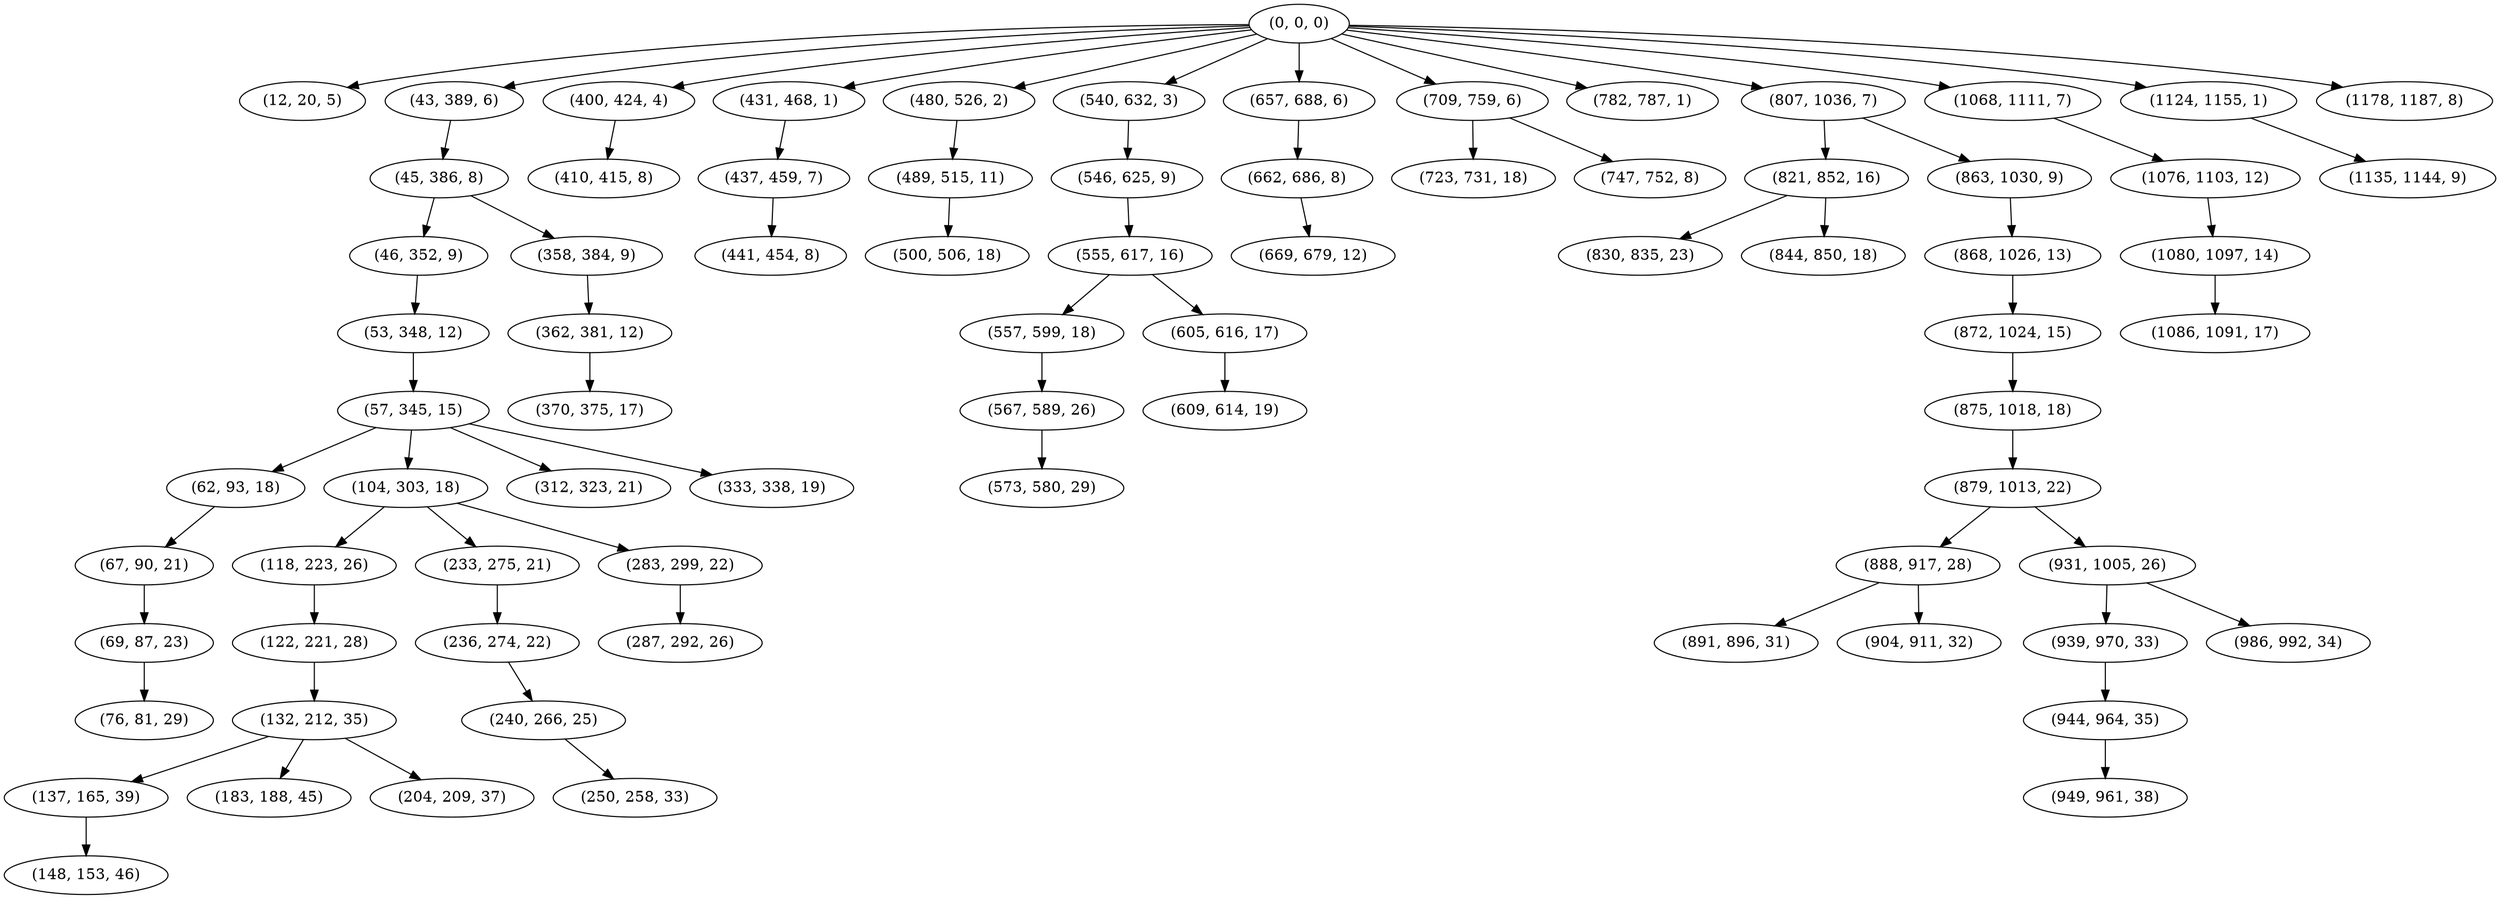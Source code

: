 digraph tree {
    "(0, 0, 0)";
    "(12, 20, 5)";
    "(43, 389, 6)";
    "(45, 386, 8)";
    "(46, 352, 9)";
    "(53, 348, 12)";
    "(57, 345, 15)";
    "(62, 93, 18)";
    "(67, 90, 21)";
    "(69, 87, 23)";
    "(76, 81, 29)";
    "(104, 303, 18)";
    "(118, 223, 26)";
    "(122, 221, 28)";
    "(132, 212, 35)";
    "(137, 165, 39)";
    "(148, 153, 46)";
    "(183, 188, 45)";
    "(204, 209, 37)";
    "(233, 275, 21)";
    "(236, 274, 22)";
    "(240, 266, 25)";
    "(250, 258, 33)";
    "(283, 299, 22)";
    "(287, 292, 26)";
    "(312, 323, 21)";
    "(333, 338, 19)";
    "(358, 384, 9)";
    "(362, 381, 12)";
    "(370, 375, 17)";
    "(400, 424, 4)";
    "(410, 415, 8)";
    "(431, 468, 1)";
    "(437, 459, 7)";
    "(441, 454, 8)";
    "(480, 526, 2)";
    "(489, 515, 11)";
    "(500, 506, 18)";
    "(540, 632, 3)";
    "(546, 625, 9)";
    "(555, 617, 16)";
    "(557, 599, 18)";
    "(567, 589, 26)";
    "(573, 580, 29)";
    "(605, 616, 17)";
    "(609, 614, 19)";
    "(657, 688, 6)";
    "(662, 686, 8)";
    "(669, 679, 12)";
    "(709, 759, 6)";
    "(723, 731, 18)";
    "(747, 752, 8)";
    "(782, 787, 1)";
    "(807, 1036, 7)";
    "(821, 852, 16)";
    "(830, 835, 23)";
    "(844, 850, 18)";
    "(863, 1030, 9)";
    "(868, 1026, 13)";
    "(872, 1024, 15)";
    "(875, 1018, 18)";
    "(879, 1013, 22)";
    "(888, 917, 28)";
    "(891, 896, 31)";
    "(904, 911, 32)";
    "(931, 1005, 26)";
    "(939, 970, 33)";
    "(944, 964, 35)";
    "(949, 961, 38)";
    "(986, 992, 34)";
    "(1068, 1111, 7)";
    "(1076, 1103, 12)";
    "(1080, 1097, 14)";
    "(1086, 1091, 17)";
    "(1124, 1155, 1)";
    "(1135, 1144, 9)";
    "(1178, 1187, 8)";
    "(0, 0, 0)" -> "(12, 20, 5)";
    "(0, 0, 0)" -> "(43, 389, 6)";
    "(0, 0, 0)" -> "(400, 424, 4)";
    "(0, 0, 0)" -> "(431, 468, 1)";
    "(0, 0, 0)" -> "(480, 526, 2)";
    "(0, 0, 0)" -> "(540, 632, 3)";
    "(0, 0, 0)" -> "(657, 688, 6)";
    "(0, 0, 0)" -> "(709, 759, 6)";
    "(0, 0, 0)" -> "(782, 787, 1)";
    "(0, 0, 0)" -> "(807, 1036, 7)";
    "(0, 0, 0)" -> "(1068, 1111, 7)";
    "(0, 0, 0)" -> "(1124, 1155, 1)";
    "(0, 0, 0)" -> "(1178, 1187, 8)";
    "(43, 389, 6)" -> "(45, 386, 8)";
    "(45, 386, 8)" -> "(46, 352, 9)";
    "(45, 386, 8)" -> "(358, 384, 9)";
    "(46, 352, 9)" -> "(53, 348, 12)";
    "(53, 348, 12)" -> "(57, 345, 15)";
    "(57, 345, 15)" -> "(62, 93, 18)";
    "(57, 345, 15)" -> "(104, 303, 18)";
    "(57, 345, 15)" -> "(312, 323, 21)";
    "(57, 345, 15)" -> "(333, 338, 19)";
    "(62, 93, 18)" -> "(67, 90, 21)";
    "(67, 90, 21)" -> "(69, 87, 23)";
    "(69, 87, 23)" -> "(76, 81, 29)";
    "(104, 303, 18)" -> "(118, 223, 26)";
    "(104, 303, 18)" -> "(233, 275, 21)";
    "(104, 303, 18)" -> "(283, 299, 22)";
    "(118, 223, 26)" -> "(122, 221, 28)";
    "(122, 221, 28)" -> "(132, 212, 35)";
    "(132, 212, 35)" -> "(137, 165, 39)";
    "(132, 212, 35)" -> "(183, 188, 45)";
    "(132, 212, 35)" -> "(204, 209, 37)";
    "(137, 165, 39)" -> "(148, 153, 46)";
    "(233, 275, 21)" -> "(236, 274, 22)";
    "(236, 274, 22)" -> "(240, 266, 25)";
    "(240, 266, 25)" -> "(250, 258, 33)";
    "(283, 299, 22)" -> "(287, 292, 26)";
    "(358, 384, 9)" -> "(362, 381, 12)";
    "(362, 381, 12)" -> "(370, 375, 17)";
    "(400, 424, 4)" -> "(410, 415, 8)";
    "(431, 468, 1)" -> "(437, 459, 7)";
    "(437, 459, 7)" -> "(441, 454, 8)";
    "(480, 526, 2)" -> "(489, 515, 11)";
    "(489, 515, 11)" -> "(500, 506, 18)";
    "(540, 632, 3)" -> "(546, 625, 9)";
    "(546, 625, 9)" -> "(555, 617, 16)";
    "(555, 617, 16)" -> "(557, 599, 18)";
    "(555, 617, 16)" -> "(605, 616, 17)";
    "(557, 599, 18)" -> "(567, 589, 26)";
    "(567, 589, 26)" -> "(573, 580, 29)";
    "(605, 616, 17)" -> "(609, 614, 19)";
    "(657, 688, 6)" -> "(662, 686, 8)";
    "(662, 686, 8)" -> "(669, 679, 12)";
    "(709, 759, 6)" -> "(723, 731, 18)";
    "(709, 759, 6)" -> "(747, 752, 8)";
    "(807, 1036, 7)" -> "(821, 852, 16)";
    "(807, 1036, 7)" -> "(863, 1030, 9)";
    "(821, 852, 16)" -> "(830, 835, 23)";
    "(821, 852, 16)" -> "(844, 850, 18)";
    "(863, 1030, 9)" -> "(868, 1026, 13)";
    "(868, 1026, 13)" -> "(872, 1024, 15)";
    "(872, 1024, 15)" -> "(875, 1018, 18)";
    "(875, 1018, 18)" -> "(879, 1013, 22)";
    "(879, 1013, 22)" -> "(888, 917, 28)";
    "(879, 1013, 22)" -> "(931, 1005, 26)";
    "(888, 917, 28)" -> "(891, 896, 31)";
    "(888, 917, 28)" -> "(904, 911, 32)";
    "(931, 1005, 26)" -> "(939, 970, 33)";
    "(931, 1005, 26)" -> "(986, 992, 34)";
    "(939, 970, 33)" -> "(944, 964, 35)";
    "(944, 964, 35)" -> "(949, 961, 38)";
    "(1068, 1111, 7)" -> "(1076, 1103, 12)";
    "(1076, 1103, 12)" -> "(1080, 1097, 14)";
    "(1080, 1097, 14)" -> "(1086, 1091, 17)";
    "(1124, 1155, 1)" -> "(1135, 1144, 9)";
}
